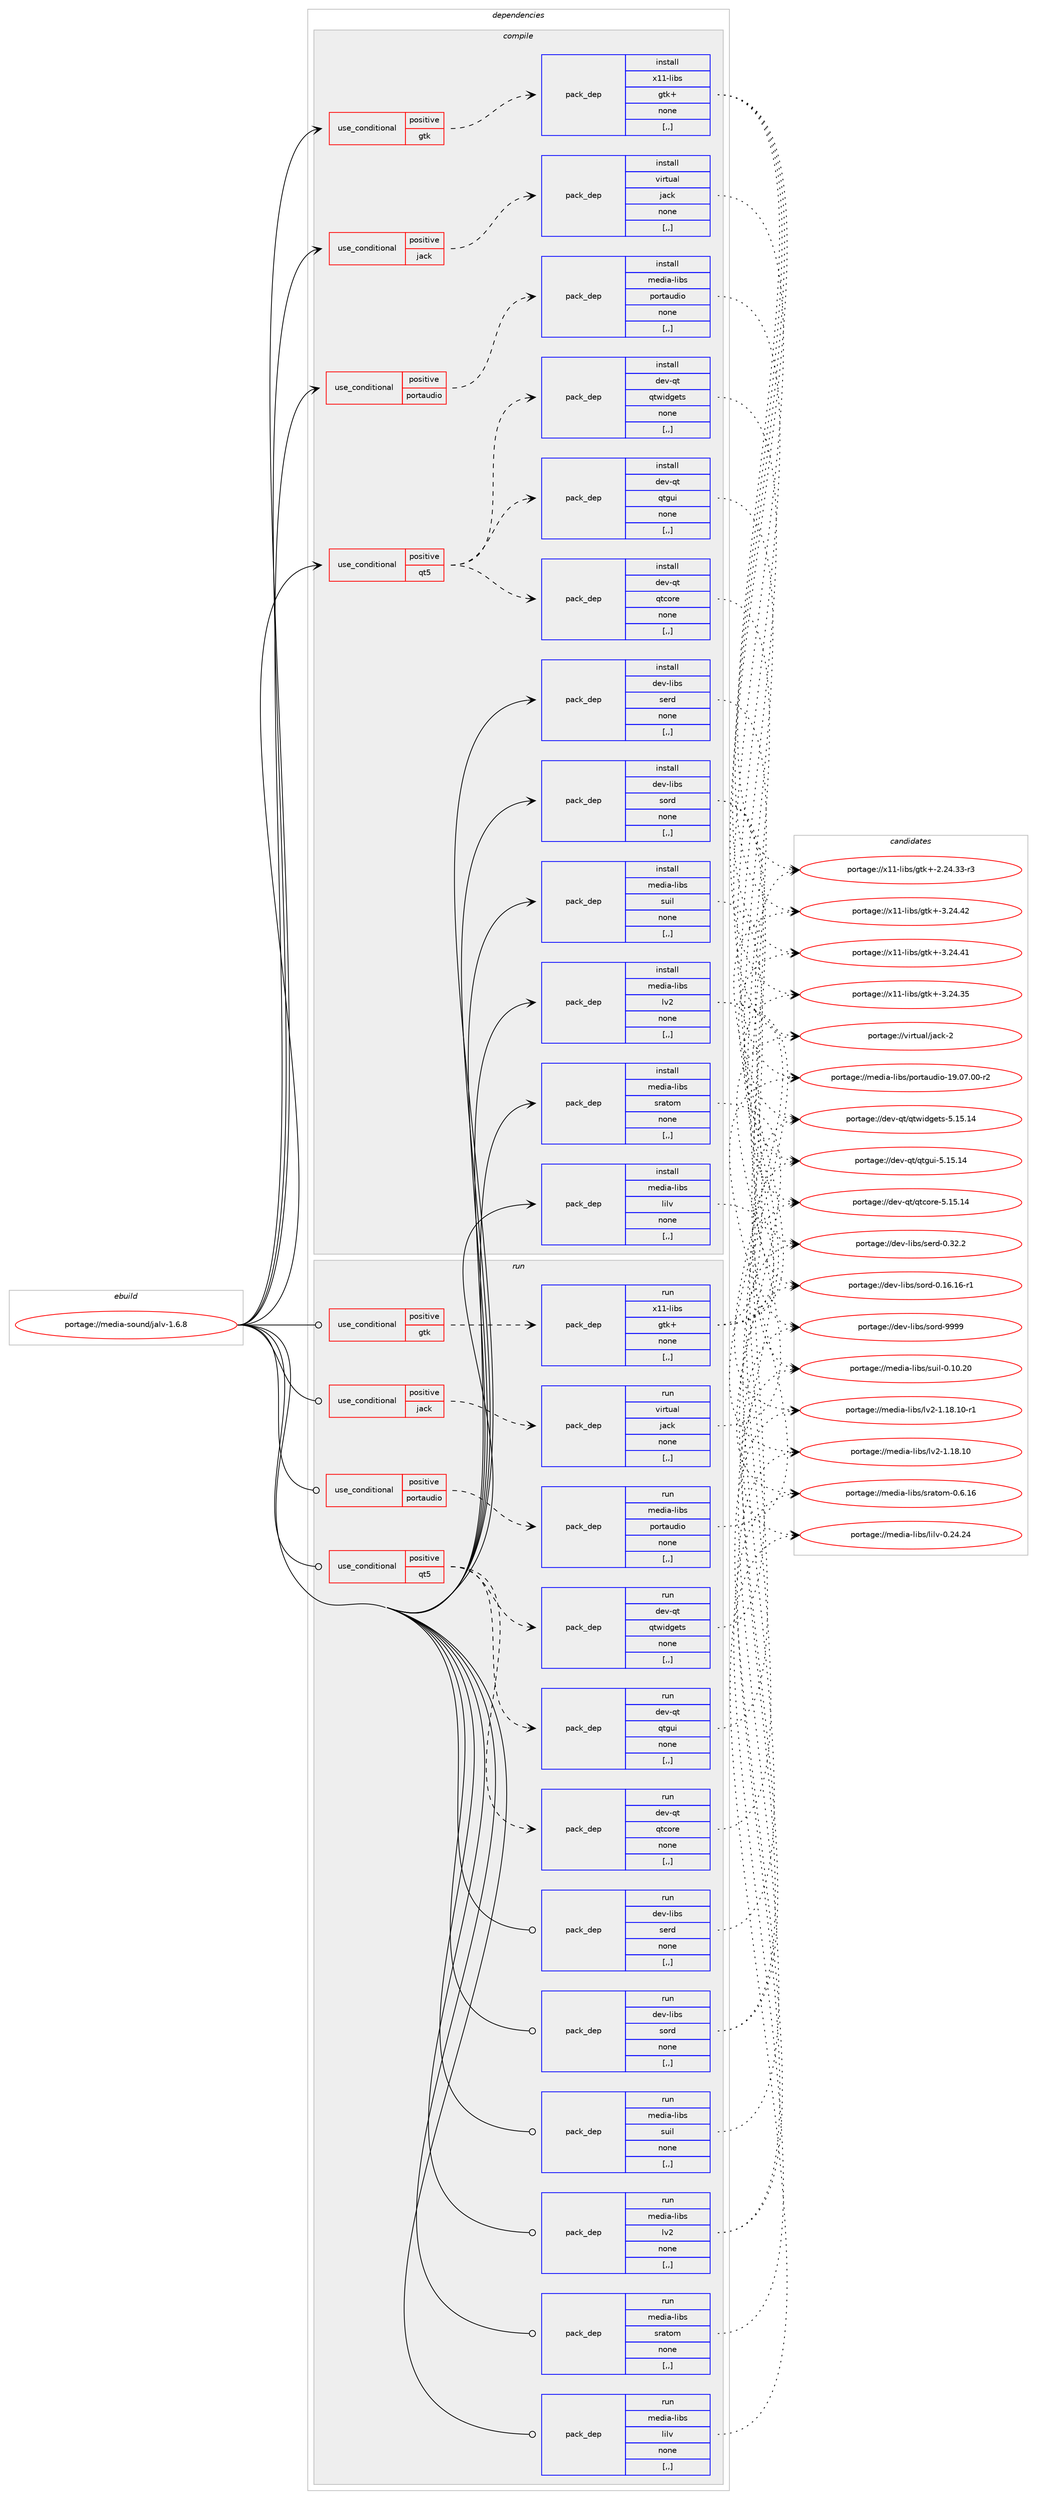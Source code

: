 digraph prolog {

# *************
# Graph options
# *************

newrank=true;
concentrate=true;
compound=true;
graph [rankdir=LR,fontname=Helvetica,fontsize=10,ranksep=1.5];#, ranksep=2.5, nodesep=0.2];
edge  [arrowhead=vee];
node  [fontname=Helvetica,fontsize=10];

# **********
# The ebuild
# **********

subgraph cluster_leftcol {
color=gray;
label=<<i>ebuild</i>>;
id [label="portage://media-sound/jalv-1.6.8", color=red, width=4, href="../media-sound/jalv-1.6.8.svg"];
}

# ****************
# The dependencies
# ****************

subgraph cluster_midcol {
color=gray;
label=<<i>dependencies</i>>;
subgraph cluster_compile {
fillcolor="#eeeeee";
style=filled;
label=<<i>compile</i>>;
subgraph cond79874 {
dependency315568 [label=<<TABLE BORDER="0" CELLBORDER="1" CELLSPACING="0" CELLPADDING="4"><TR><TD ROWSPAN="3" CELLPADDING="10">use_conditional</TD></TR><TR><TD>positive</TD></TR><TR><TD>gtk</TD></TR></TABLE>>, shape=none, color=red];
subgraph pack233251 {
dependency315569 [label=<<TABLE BORDER="0" CELLBORDER="1" CELLSPACING="0" CELLPADDING="4" WIDTH="220"><TR><TD ROWSPAN="6" CELLPADDING="30">pack_dep</TD></TR><TR><TD WIDTH="110">install</TD></TR><TR><TD>x11-libs</TD></TR><TR><TD>gtk+</TD></TR><TR><TD>none</TD></TR><TR><TD>[,,]</TD></TR></TABLE>>, shape=none, color=blue];
}
dependency315568:e -> dependency315569:w [weight=20,style="dashed",arrowhead="vee"];
}
id:e -> dependency315568:w [weight=20,style="solid",arrowhead="vee"];
subgraph cond79875 {
dependency315570 [label=<<TABLE BORDER="0" CELLBORDER="1" CELLSPACING="0" CELLPADDING="4"><TR><TD ROWSPAN="3" CELLPADDING="10">use_conditional</TD></TR><TR><TD>positive</TD></TR><TR><TD>jack</TD></TR></TABLE>>, shape=none, color=red];
subgraph pack233252 {
dependency315571 [label=<<TABLE BORDER="0" CELLBORDER="1" CELLSPACING="0" CELLPADDING="4" WIDTH="220"><TR><TD ROWSPAN="6" CELLPADDING="30">pack_dep</TD></TR><TR><TD WIDTH="110">install</TD></TR><TR><TD>virtual</TD></TR><TR><TD>jack</TD></TR><TR><TD>none</TD></TR><TR><TD>[,,]</TD></TR></TABLE>>, shape=none, color=blue];
}
dependency315570:e -> dependency315571:w [weight=20,style="dashed",arrowhead="vee"];
}
id:e -> dependency315570:w [weight=20,style="solid",arrowhead="vee"];
subgraph cond79876 {
dependency315572 [label=<<TABLE BORDER="0" CELLBORDER="1" CELLSPACING="0" CELLPADDING="4"><TR><TD ROWSPAN="3" CELLPADDING="10">use_conditional</TD></TR><TR><TD>positive</TD></TR><TR><TD>portaudio</TD></TR></TABLE>>, shape=none, color=red];
subgraph pack233253 {
dependency315573 [label=<<TABLE BORDER="0" CELLBORDER="1" CELLSPACING="0" CELLPADDING="4" WIDTH="220"><TR><TD ROWSPAN="6" CELLPADDING="30">pack_dep</TD></TR><TR><TD WIDTH="110">install</TD></TR><TR><TD>media-libs</TD></TR><TR><TD>portaudio</TD></TR><TR><TD>none</TD></TR><TR><TD>[,,]</TD></TR></TABLE>>, shape=none, color=blue];
}
dependency315572:e -> dependency315573:w [weight=20,style="dashed",arrowhead="vee"];
}
id:e -> dependency315572:w [weight=20,style="solid",arrowhead="vee"];
subgraph cond79877 {
dependency315574 [label=<<TABLE BORDER="0" CELLBORDER="1" CELLSPACING="0" CELLPADDING="4"><TR><TD ROWSPAN="3" CELLPADDING="10">use_conditional</TD></TR><TR><TD>positive</TD></TR><TR><TD>qt5</TD></TR></TABLE>>, shape=none, color=red];
subgraph pack233254 {
dependency315575 [label=<<TABLE BORDER="0" CELLBORDER="1" CELLSPACING="0" CELLPADDING="4" WIDTH="220"><TR><TD ROWSPAN="6" CELLPADDING="30">pack_dep</TD></TR><TR><TD WIDTH="110">install</TD></TR><TR><TD>dev-qt</TD></TR><TR><TD>qtcore</TD></TR><TR><TD>none</TD></TR><TR><TD>[,,]</TD></TR></TABLE>>, shape=none, color=blue];
}
dependency315574:e -> dependency315575:w [weight=20,style="dashed",arrowhead="vee"];
subgraph pack233255 {
dependency315576 [label=<<TABLE BORDER="0" CELLBORDER="1" CELLSPACING="0" CELLPADDING="4" WIDTH="220"><TR><TD ROWSPAN="6" CELLPADDING="30">pack_dep</TD></TR><TR><TD WIDTH="110">install</TD></TR><TR><TD>dev-qt</TD></TR><TR><TD>qtgui</TD></TR><TR><TD>none</TD></TR><TR><TD>[,,]</TD></TR></TABLE>>, shape=none, color=blue];
}
dependency315574:e -> dependency315576:w [weight=20,style="dashed",arrowhead="vee"];
subgraph pack233256 {
dependency315577 [label=<<TABLE BORDER="0" CELLBORDER="1" CELLSPACING="0" CELLPADDING="4" WIDTH="220"><TR><TD ROWSPAN="6" CELLPADDING="30">pack_dep</TD></TR><TR><TD WIDTH="110">install</TD></TR><TR><TD>dev-qt</TD></TR><TR><TD>qtwidgets</TD></TR><TR><TD>none</TD></TR><TR><TD>[,,]</TD></TR></TABLE>>, shape=none, color=blue];
}
dependency315574:e -> dependency315577:w [weight=20,style="dashed",arrowhead="vee"];
}
id:e -> dependency315574:w [weight=20,style="solid",arrowhead="vee"];
subgraph pack233257 {
dependency315578 [label=<<TABLE BORDER="0" CELLBORDER="1" CELLSPACING="0" CELLPADDING="4" WIDTH="220"><TR><TD ROWSPAN="6" CELLPADDING="30">pack_dep</TD></TR><TR><TD WIDTH="110">install</TD></TR><TR><TD>dev-libs</TD></TR><TR><TD>serd</TD></TR><TR><TD>none</TD></TR><TR><TD>[,,]</TD></TR></TABLE>>, shape=none, color=blue];
}
id:e -> dependency315578:w [weight=20,style="solid",arrowhead="vee"];
subgraph pack233258 {
dependency315579 [label=<<TABLE BORDER="0" CELLBORDER="1" CELLSPACING="0" CELLPADDING="4" WIDTH="220"><TR><TD ROWSPAN="6" CELLPADDING="30">pack_dep</TD></TR><TR><TD WIDTH="110">install</TD></TR><TR><TD>dev-libs</TD></TR><TR><TD>sord</TD></TR><TR><TD>none</TD></TR><TR><TD>[,,]</TD></TR></TABLE>>, shape=none, color=blue];
}
id:e -> dependency315579:w [weight=20,style="solid",arrowhead="vee"];
subgraph pack233259 {
dependency315580 [label=<<TABLE BORDER="0" CELLBORDER="1" CELLSPACING="0" CELLPADDING="4" WIDTH="220"><TR><TD ROWSPAN="6" CELLPADDING="30">pack_dep</TD></TR><TR><TD WIDTH="110">install</TD></TR><TR><TD>media-libs</TD></TR><TR><TD>lilv</TD></TR><TR><TD>none</TD></TR><TR><TD>[,,]</TD></TR></TABLE>>, shape=none, color=blue];
}
id:e -> dependency315580:w [weight=20,style="solid",arrowhead="vee"];
subgraph pack233260 {
dependency315581 [label=<<TABLE BORDER="0" CELLBORDER="1" CELLSPACING="0" CELLPADDING="4" WIDTH="220"><TR><TD ROWSPAN="6" CELLPADDING="30">pack_dep</TD></TR><TR><TD WIDTH="110">install</TD></TR><TR><TD>media-libs</TD></TR><TR><TD>lv2</TD></TR><TR><TD>none</TD></TR><TR><TD>[,,]</TD></TR></TABLE>>, shape=none, color=blue];
}
id:e -> dependency315581:w [weight=20,style="solid",arrowhead="vee"];
subgraph pack233261 {
dependency315582 [label=<<TABLE BORDER="0" CELLBORDER="1" CELLSPACING="0" CELLPADDING="4" WIDTH="220"><TR><TD ROWSPAN="6" CELLPADDING="30">pack_dep</TD></TR><TR><TD WIDTH="110">install</TD></TR><TR><TD>media-libs</TD></TR><TR><TD>sratom</TD></TR><TR><TD>none</TD></TR><TR><TD>[,,]</TD></TR></TABLE>>, shape=none, color=blue];
}
id:e -> dependency315582:w [weight=20,style="solid",arrowhead="vee"];
subgraph pack233262 {
dependency315583 [label=<<TABLE BORDER="0" CELLBORDER="1" CELLSPACING="0" CELLPADDING="4" WIDTH="220"><TR><TD ROWSPAN="6" CELLPADDING="30">pack_dep</TD></TR><TR><TD WIDTH="110">install</TD></TR><TR><TD>media-libs</TD></TR><TR><TD>suil</TD></TR><TR><TD>none</TD></TR><TR><TD>[,,]</TD></TR></TABLE>>, shape=none, color=blue];
}
id:e -> dependency315583:w [weight=20,style="solid",arrowhead="vee"];
}
subgraph cluster_compileandrun {
fillcolor="#eeeeee";
style=filled;
label=<<i>compile and run</i>>;
}
subgraph cluster_run {
fillcolor="#eeeeee";
style=filled;
label=<<i>run</i>>;
subgraph cond79878 {
dependency315584 [label=<<TABLE BORDER="0" CELLBORDER="1" CELLSPACING="0" CELLPADDING="4"><TR><TD ROWSPAN="3" CELLPADDING="10">use_conditional</TD></TR><TR><TD>positive</TD></TR><TR><TD>gtk</TD></TR></TABLE>>, shape=none, color=red];
subgraph pack233263 {
dependency315585 [label=<<TABLE BORDER="0" CELLBORDER="1" CELLSPACING="0" CELLPADDING="4" WIDTH="220"><TR><TD ROWSPAN="6" CELLPADDING="30">pack_dep</TD></TR><TR><TD WIDTH="110">run</TD></TR><TR><TD>x11-libs</TD></TR><TR><TD>gtk+</TD></TR><TR><TD>none</TD></TR><TR><TD>[,,]</TD></TR></TABLE>>, shape=none, color=blue];
}
dependency315584:e -> dependency315585:w [weight=20,style="dashed",arrowhead="vee"];
}
id:e -> dependency315584:w [weight=20,style="solid",arrowhead="odot"];
subgraph cond79879 {
dependency315586 [label=<<TABLE BORDER="0" CELLBORDER="1" CELLSPACING="0" CELLPADDING="4"><TR><TD ROWSPAN="3" CELLPADDING="10">use_conditional</TD></TR><TR><TD>positive</TD></TR><TR><TD>jack</TD></TR></TABLE>>, shape=none, color=red];
subgraph pack233264 {
dependency315587 [label=<<TABLE BORDER="0" CELLBORDER="1" CELLSPACING="0" CELLPADDING="4" WIDTH="220"><TR><TD ROWSPAN="6" CELLPADDING="30">pack_dep</TD></TR><TR><TD WIDTH="110">run</TD></TR><TR><TD>virtual</TD></TR><TR><TD>jack</TD></TR><TR><TD>none</TD></TR><TR><TD>[,,]</TD></TR></TABLE>>, shape=none, color=blue];
}
dependency315586:e -> dependency315587:w [weight=20,style="dashed",arrowhead="vee"];
}
id:e -> dependency315586:w [weight=20,style="solid",arrowhead="odot"];
subgraph cond79880 {
dependency315588 [label=<<TABLE BORDER="0" CELLBORDER="1" CELLSPACING="0" CELLPADDING="4"><TR><TD ROWSPAN="3" CELLPADDING="10">use_conditional</TD></TR><TR><TD>positive</TD></TR><TR><TD>portaudio</TD></TR></TABLE>>, shape=none, color=red];
subgraph pack233265 {
dependency315589 [label=<<TABLE BORDER="0" CELLBORDER="1" CELLSPACING="0" CELLPADDING="4" WIDTH="220"><TR><TD ROWSPAN="6" CELLPADDING="30">pack_dep</TD></TR><TR><TD WIDTH="110">run</TD></TR><TR><TD>media-libs</TD></TR><TR><TD>portaudio</TD></TR><TR><TD>none</TD></TR><TR><TD>[,,]</TD></TR></TABLE>>, shape=none, color=blue];
}
dependency315588:e -> dependency315589:w [weight=20,style="dashed",arrowhead="vee"];
}
id:e -> dependency315588:w [weight=20,style="solid",arrowhead="odot"];
subgraph cond79881 {
dependency315590 [label=<<TABLE BORDER="0" CELLBORDER="1" CELLSPACING="0" CELLPADDING="4"><TR><TD ROWSPAN="3" CELLPADDING="10">use_conditional</TD></TR><TR><TD>positive</TD></TR><TR><TD>qt5</TD></TR></TABLE>>, shape=none, color=red];
subgraph pack233266 {
dependency315591 [label=<<TABLE BORDER="0" CELLBORDER="1" CELLSPACING="0" CELLPADDING="4" WIDTH="220"><TR><TD ROWSPAN="6" CELLPADDING="30">pack_dep</TD></TR><TR><TD WIDTH="110">run</TD></TR><TR><TD>dev-qt</TD></TR><TR><TD>qtcore</TD></TR><TR><TD>none</TD></TR><TR><TD>[,,]</TD></TR></TABLE>>, shape=none, color=blue];
}
dependency315590:e -> dependency315591:w [weight=20,style="dashed",arrowhead="vee"];
subgraph pack233267 {
dependency315592 [label=<<TABLE BORDER="0" CELLBORDER="1" CELLSPACING="0" CELLPADDING="4" WIDTH="220"><TR><TD ROWSPAN="6" CELLPADDING="30">pack_dep</TD></TR><TR><TD WIDTH="110">run</TD></TR><TR><TD>dev-qt</TD></TR><TR><TD>qtgui</TD></TR><TR><TD>none</TD></TR><TR><TD>[,,]</TD></TR></TABLE>>, shape=none, color=blue];
}
dependency315590:e -> dependency315592:w [weight=20,style="dashed",arrowhead="vee"];
subgraph pack233268 {
dependency315593 [label=<<TABLE BORDER="0" CELLBORDER="1" CELLSPACING="0" CELLPADDING="4" WIDTH="220"><TR><TD ROWSPAN="6" CELLPADDING="30">pack_dep</TD></TR><TR><TD WIDTH="110">run</TD></TR><TR><TD>dev-qt</TD></TR><TR><TD>qtwidgets</TD></TR><TR><TD>none</TD></TR><TR><TD>[,,]</TD></TR></TABLE>>, shape=none, color=blue];
}
dependency315590:e -> dependency315593:w [weight=20,style="dashed",arrowhead="vee"];
}
id:e -> dependency315590:w [weight=20,style="solid",arrowhead="odot"];
subgraph pack233269 {
dependency315594 [label=<<TABLE BORDER="0" CELLBORDER="1" CELLSPACING="0" CELLPADDING="4" WIDTH="220"><TR><TD ROWSPAN="6" CELLPADDING="30">pack_dep</TD></TR><TR><TD WIDTH="110">run</TD></TR><TR><TD>dev-libs</TD></TR><TR><TD>serd</TD></TR><TR><TD>none</TD></TR><TR><TD>[,,]</TD></TR></TABLE>>, shape=none, color=blue];
}
id:e -> dependency315594:w [weight=20,style="solid",arrowhead="odot"];
subgraph pack233270 {
dependency315595 [label=<<TABLE BORDER="0" CELLBORDER="1" CELLSPACING="0" CELLPADDING="4" WIDTH="220"><TR><TD ROWSPAN="6" CELLPADDING="30">pack_dep</TD></TR><TR><TD WIDTH="110">run</TD></TR><TR><TD>dev-libs</TD></TR><TR><TD>sord</TD></TR><TR><TD>none</TD></TR><TR><TD>[,,]</TD></TR></TABLE>>, shape=none, color=blue];
}
id:e -> dependency315595:w [weight=20,style="solid",arrowhead="odot"];
subgraph pack233271 {
dependency315596 [label=<<TABLE BORDER="0" CELLBORDER="1" CELLSPACING="0" CELLPADDING="4" WIDTH="220"><TR><TD ROWSPAN="6" CELLPADDING="30">pack_dep</TD></TR><TR><TD WIDTH="110">run</TD></TR><TR><TD>media-libs</TD></TR><TR><TD>lilv</TD></TR><TR><TD>none</TD></TR><TR><TD>[,,]</TD></TR></TABLE>>, shape=none, color=blue];
}
id:e -> dependency315596:w [weight=20,style="solid",arrowhead="odot"];
subgraph pack233272 {
dependency315597 [label=<<TABLE BORDER="0" CELLBORDER="1" CELLSPACING="0" CELLPADDING="4" WIDTH="220"><TR><TD ROWSPAN="6" CELLPADDING="30">pack_dep</TD></TR><TR><TD WIDTH="110">run</TD></TR><TR><TD>media-libs</TD></TR><TR><TD>lv2</TD></TR><TR><TD>none</TD></TR><TR><TD>[,,]</TD></TR></TABLE>>, shape=none, color=blue];
}
id:e -> dependency315597:w [weight=20,style="solid",arrowhead="odot"];
subgraph pack233273 {
dependency315598 [label=<<TABLE BORDER="0" CELLBORDER="1" CELLSPACING="0" CELLPADDING="4" WIDTH="220"><TR><TD ROWSPAN="6" CELLPADDING="30">pack_dep</TD></TR><TR><TD WIDTH="110">run</TD></TR><TR><TD>media-libs</TD></TR><TR><TD>sratom</TD></TR><TR><TD>none</TD></TR><TR><TD>[,,]</TD></TR></TABLE>>, shape=none, color=blue];
}
id:e -> dependency315598:w [weight=20,style="solid",arrowhead="odot"];
subgraph pack233274 {
dependency315599 [label=<<TABLE BORDER="0" CELLBORDER="1" CELLSPACING="0" CELLPADDING="4" WIDTH="220"><TR><TD ROWSPAN="6" CELLPADDING="30">pack_dep</TD></TR><TR><TD WIDTH="110">run</TD></TR><TR><TD>media-libs</TD></TR><TR><TD>suil</TD></TR><TR><TD>none</TD></TR><TR><TD>[,,]</TD></TR></TABLE>>, shape=none, color=blue];
}
id:e -> dependency315599:w [weight=20,style="solid",arrowhead="odot"];
}
}

# **************
# The candidates
# **************

subgraph cluster_choices {
rank=same;
color=gray;
label=<<i>candidates</i>>;

subgraph choice233251 {
color=black;
nodesep=1;
choice1204949451081059811547103116107434551465052465250 [label="portage://x11-libs/gtk+-3.24.42", color=red, width=4,href="../x11-libs/gtk+-3.24.42.svg"];
choice1204949451081059811547103116107434551465052465249 [label="portage://x11-libs/gtk+-3.24.41", color=red, width=4,href="../x11-libs/gtk+-3.24.41.svg"];
choice1204949451081059811547103116107434551465052465153 [label="portage://x11-libs/gtk+-3.24.35", color=red, width=4,href="../x11-libs/gtk+-3.24.35.svg"];
choice12049494510810598115471031161074345504650524651514511451 [label="portage://x11-libs/gtk+-2.24.33-r3", color=red, width=4,href="../x11-libs/gtk+-2.24.33-r3.svg"];
dependency315569:e -> choice1204949451081059811547103116107434551465052465250:w [style=dotted,weight="100"];
dependency315569:e -> choice1204949451081059811547103116107434551465052465249:w [style=dotted,weight="100"];
dependency315569:e -> choice1204949451081059811547103116107434551465052465153:w [style=dotted,weight="100"];
dependency315569:e -> choice12049494510810598115471031161074345504650524651514511451:w [style=dotted,weight="100"];
}
subgraph choice233252 {
color=black;
nodesep=1;
choice118105114116117971084710697991074550 [label="portage://virtual/jack-2", color=red, width=4,href="../virtual/jack-2.svg"];
dependency315571:e -> choice118105114116117971084710697991074550:w [style=dotted,weight="100"];
}
subgraph choice233253 {
color=black;
nodesep=1;
choice10910110010597451081059811547112111114116971171001051114549574648554648484511450 [label="portage://media-libs/portaudio-19.07.00-r2", color=red, width=4,href="../media-libs/portaudio-19.07.00-r2.svg"];
dependency315573:e -> choice10910110010597451081059811547112111114116971171001051114549574648554648484511450:w [style=dotted,weight="100"];
}
subgraph choice233254 {
color=black;
nodesep=1;
choice1001011184511311647113116991111141014553464953464952 [label="portage://dev-qt/qtcore-5.15.14", color=red, width=4,href="../dev-qt/qtcore-5.15.14.svg"];
dependency315575:e -> choice1001011184511311647113116991111141014553464953464952:w [style=dotted,weight="100"];
}
subgraph choice233255 {
color=black;
nodesep=1;
choice10010111845113116471131161031171054553464953464952 [label="portage://dev-qt/qtgui-5.15.14", color=red, width=4,href="../dev-qt/qtgui-5.15.14.svg"];
dependency315576:e -> choice10010111845113116471131161031171054553464953464952:w [style=dotted,weight="100"];
}
subgraph choice233256 {
color=black;
nodesep=1;
choice10010111845113116471131161191051001031011161154553464953464952 [label="portage://dev-qt/qtwidgets-5.15.14", color=red, width=4,href="../dev-qt/qtwidgets-5.15.14.svg"];
dependency315577:e -> choice10010111845113116471131161191051001031011161154553464953464952:w [style=dotted,weight="100"];
}
subgraph choice233257 {
color=black;
nodesep=1;
choice10010111845108105981154711510111410045484651504650 [label="portage://dev-libs/serd-0.32.2", color=red, width=4,href="../dev-libs/serd-0.32.2.svg"];
dependency315578:e -> choice10010111845108105981154711510111410045484651504650:w [style=dotted,weight="100"];
}
subgraph choice233258 {
color=black;
nodesep=1;
choice1001011184510810598115471151111141004557575757 [label="portage://dev-libs/sord-9999", color=red, width=4,href="../dev-libs/sord-9999.svg"];
choice10010111845108105981154711511111410045484649544649544511449 [label="portage://dev-libs/sord-0.16.16-r1", color=red, width=4,href="../dev-libs/sord-0.16.16-r1.svg"];
dependency315579:e -> choice1001011184510810598115471151111141004557575757:w [style=dotted,weight="100"];
dependency315579:e -> choice10010111845108105981154711511111410045484649544649544511449:w [style=dotted,weight="100"];
}
subgraph choice233259 {
color=black;
nodesep=1;
choice109101100105974510810598115471081051081184548465052465052 [label="portage://media-libs/lilv-0.24.24", color=red, width=4,href="../media-libs/lilv-0.24.24.svg"];
dependency315580:e -> choice109101100105974510810598115471081051081184548465052465052:w [style=dotted,weight="100"];
}
subgraph choice233260 {
color=black;
nodesep=1;
choice109101100105974510810598115471081185045494649564649484511449 [label="portage://media-libs/lv2-1.18.10-r1", color=red, width=4,href="../media-libs/lv2-1.18.10-r1.svg"];
choice10910110010597451081059811547108118504549464956464948 [label="portage://media-libs/lv2-1.18.10", color=red, width=4,href="../media-libs/lv2-1.18.10.svg"];
dependency315581:e -> choice109101100105974510810598115471081185045494649564649484511449:w [style=dotted,weight="100"];
dependency315581:e -> choice10910110010597451081059811547108118504549464956464948:w [style=dotted,weight="100"];
}
subgraph choice233261 {
color=black;
nodesep=1;
choice109101100105974510810598115471151149711611110945484654464954 [label="portage://media-libs/sratom-0.6.16", color=red, width=4,href="../media-libs/sratom-0.6.16.svg"];
dependency315582:e -> choice109101100105974510810598115471151149711611110945484654464954:w [style=dotted,weight="100"];
}
subgraph choice233262 {
color=black;
nodesep=1;
choice109101100105974510810598115471151171051084548464948465048 [label="portage://media-libs/suil-0.10.20", color=red, width=4,href="../media-libs/suil-0.10.20.svg"];
dependency315583:e -> choice109101100105974510810598115471151171051084548464948465048:w [style=dotted,weight="100"];
}
subgraph choice233263 {
color=black;
nodesep=1;
choice1204949451081059811547103116107434551465052465250 [label="portage://x11-libs/gtk+-3.24.42", color=red, width=4,href="../x11-libs/gtk+-3.24.42.svg"];
choice1204949451081059811547103116107434551465052465249 [label="portage://x11-libs/gtk+-3.24.41", color=red, width=4,href="../x11-libs/gtk+-3.24.41.svg"];
choice1204949451081059811547103116107434551465052465153 [label="portage://x11-libs/gtk+-3.24.35", color=red, width=4,href="../x11-libs/gtk+-3.24.35.svg"];
choice12049494510810598115471031161074345504650524651514511451 [label="portage://x11-libs/gtk+-2.24.33-r3", color=red, width=4,href="../x11-libs/gtk+-2.24.33-r3.svg"];
dependency315585:e -> choice1204949451081059811547103116107434551465052465250:w [style=dotted,weight="100"];
dependency315585:e -> choice1204949451081059811547103116107434551465052465249:w [style=dotted,weight="100"];
dependency315585:e -> choice1204949451081059811547103116107434551465052465153:w [style=dotted,weight="100"];
dependency315585:e -> choice12049494510810598115471031161074345504650524651514511451:w [style=dotted,weight="100"];
}
subgraph choice233264 {
color=black;
nodesep=1;
choice118105114116117971084710697991074550 [label="portage://virtual/jack-2", color=red, width=4,href="../virtual/jack-2.svg"];
dependency315587:e -> choice118105114116117971084710697991074550:w [style=dotted,weight="100"];
}
subgraph choice233265 {
color=black;
nodesep=1;
choice10910110010597451081059811547112111114116971171001051114549574648554648484511450 [label="portage://media-libs/portaudio-19.07.00-r2", color=red, width=4,href="../media-libs/portaudio-19.07.00-r2.svg"];
dependency315589:e -> choice10910110010597451081059811547112111114116971171001051114549574648554648484511450:w [style=dotted,weight="100"];
}
subgraph choice233266 {
color=black;
nodesep=1;
choice1001011184511311647113116991111141014553464953464952 [label="portage://dev-qt/qtcore-5.15.14", color=red, width=4,href="../dev-qt/qtcore-5.15.14.svg"];
dependency315591:e -> choice1001011184511311647113116991111141014553464953464952:w [style=dotted,weight="100"];
}
subgraph choice233267 {
color=black;
nodesep=1;
choice10010111845113116471131161031171054553464953464952 [label="portage://dev-qt/qtgui-5.15.14", color=red, width=4,href="../dev-qt/qtgui-5.15.14.svg"];
dependency315592:e -> choice10010111845113116471131161031171054553464953464952:w [style=dotted,weight="100"];
}
subgraph choice233268 {
color=black;
nodesep=1;
choice10010111845113116471131161191051001031011161154553464953464952 [label="portage://dev-qt/qtwidgets-5.15.14", color=red, width=4,href="../dev-qt/qtwidgets-5.15.14.svg"];
dependency315593:e -> choice10010111845113116471131161191051001031011161154553464953464952:w [style=dotted,weight="100"];
}
subgraph choice233269 {
color=black;
nodesep=1;
choice10010111845108105981154711510111410045484651504650 [label="portage://dev-libs/serd-0.32.2", color=red, width=4,href="../dev-libs/serd-0.32.2.svg"];
dependency315594:e -> choice10010111845108105981154711510111410045484651504650:w [style=dotted,weight="100"];
}
subgraph choice233270 {
color=black;
nodesep=1;
choice1001011184510810598115471151111141004557575757 [label="portage://dev-libs/sord-9999", color=red, width=4,href="../dev-libs/sord-9999.svg"];
choice10010111845108105981154711511111410045484649544649544511449 [label="portage://dev-libs/sord-0.16.16-r1", color=red, width=4,href="../dev-libs/sord-0.16.16-r1.svg"];
dependency315595:e -> choice1001011184510810598115471151111141004557575757:w [style=dotted,weight="100"];
dependency315595:e -> choice10010111845108105981154711511111410045484649544649544511449:w [style=dotted,weight="100"];
}
subgraph choice233271 {
color=black;
nodesep=1;
choice109101100105974510810598115471081051081184548465052465052 [label="portage://media-libs/lilv-0.24.24", color=red, width=4,href="../media-libs/lilv-0.24.24.svg"];
dependency315596:e -> choice109101100105974510810598115471081051081184548465052465052:w [style=dotted,weight="100"];
}
subgraph choice233272 {
color=black;
nodesep=1;
choice109101100105974510810598115471081185045494649564649484511449 [label="portage://media-libs/lv2-1.18.10-r1", color=red, width=4,href="../media-libs/lv2-1.18.10-r1.svg"];
choice10910110010597451081059811547108118504549464956464948 [label="portage://media-libs/lv2-1.18.10", color=red, width=4,href="../media-libs/lv2-1.18.10.svg"];
dependency315597:e -> choice109101100105974510810598115471081185045494649564649484511449:w [style=dotted,weight="100"];
dependency315597:e -> choice10910110010597451081059811547108118504549464956464948:w [style=dotted,weight="100"];
}
subgraph choice233273 {
color=black;
nodesep=1;
choice109101100105974510810598115471151149711611110945484654464954 [label="portage://media-libs/sratom-0.6.16", color=red, width=4,href="../media-libs/sratom-0.6.16.svg"];
dependency315598:e -> choice109101100105974510810598115471151149711611110945484654464954:w [style=dotted,weight="100"];
}
subgraph choice233274 {
color=black;
nodesep=1;
choice109101100105974510810598115471151171051084548464948465048 [label="portage://media-libs/suil-0.10.20", color=red, width=4,href="../media-libs/suil-0.10.20.svg"];
dependency315599:e -> choice109101100105974510810598115471151171051084548464948465048:w [style=dotted,weight="100"];
}
}

}
